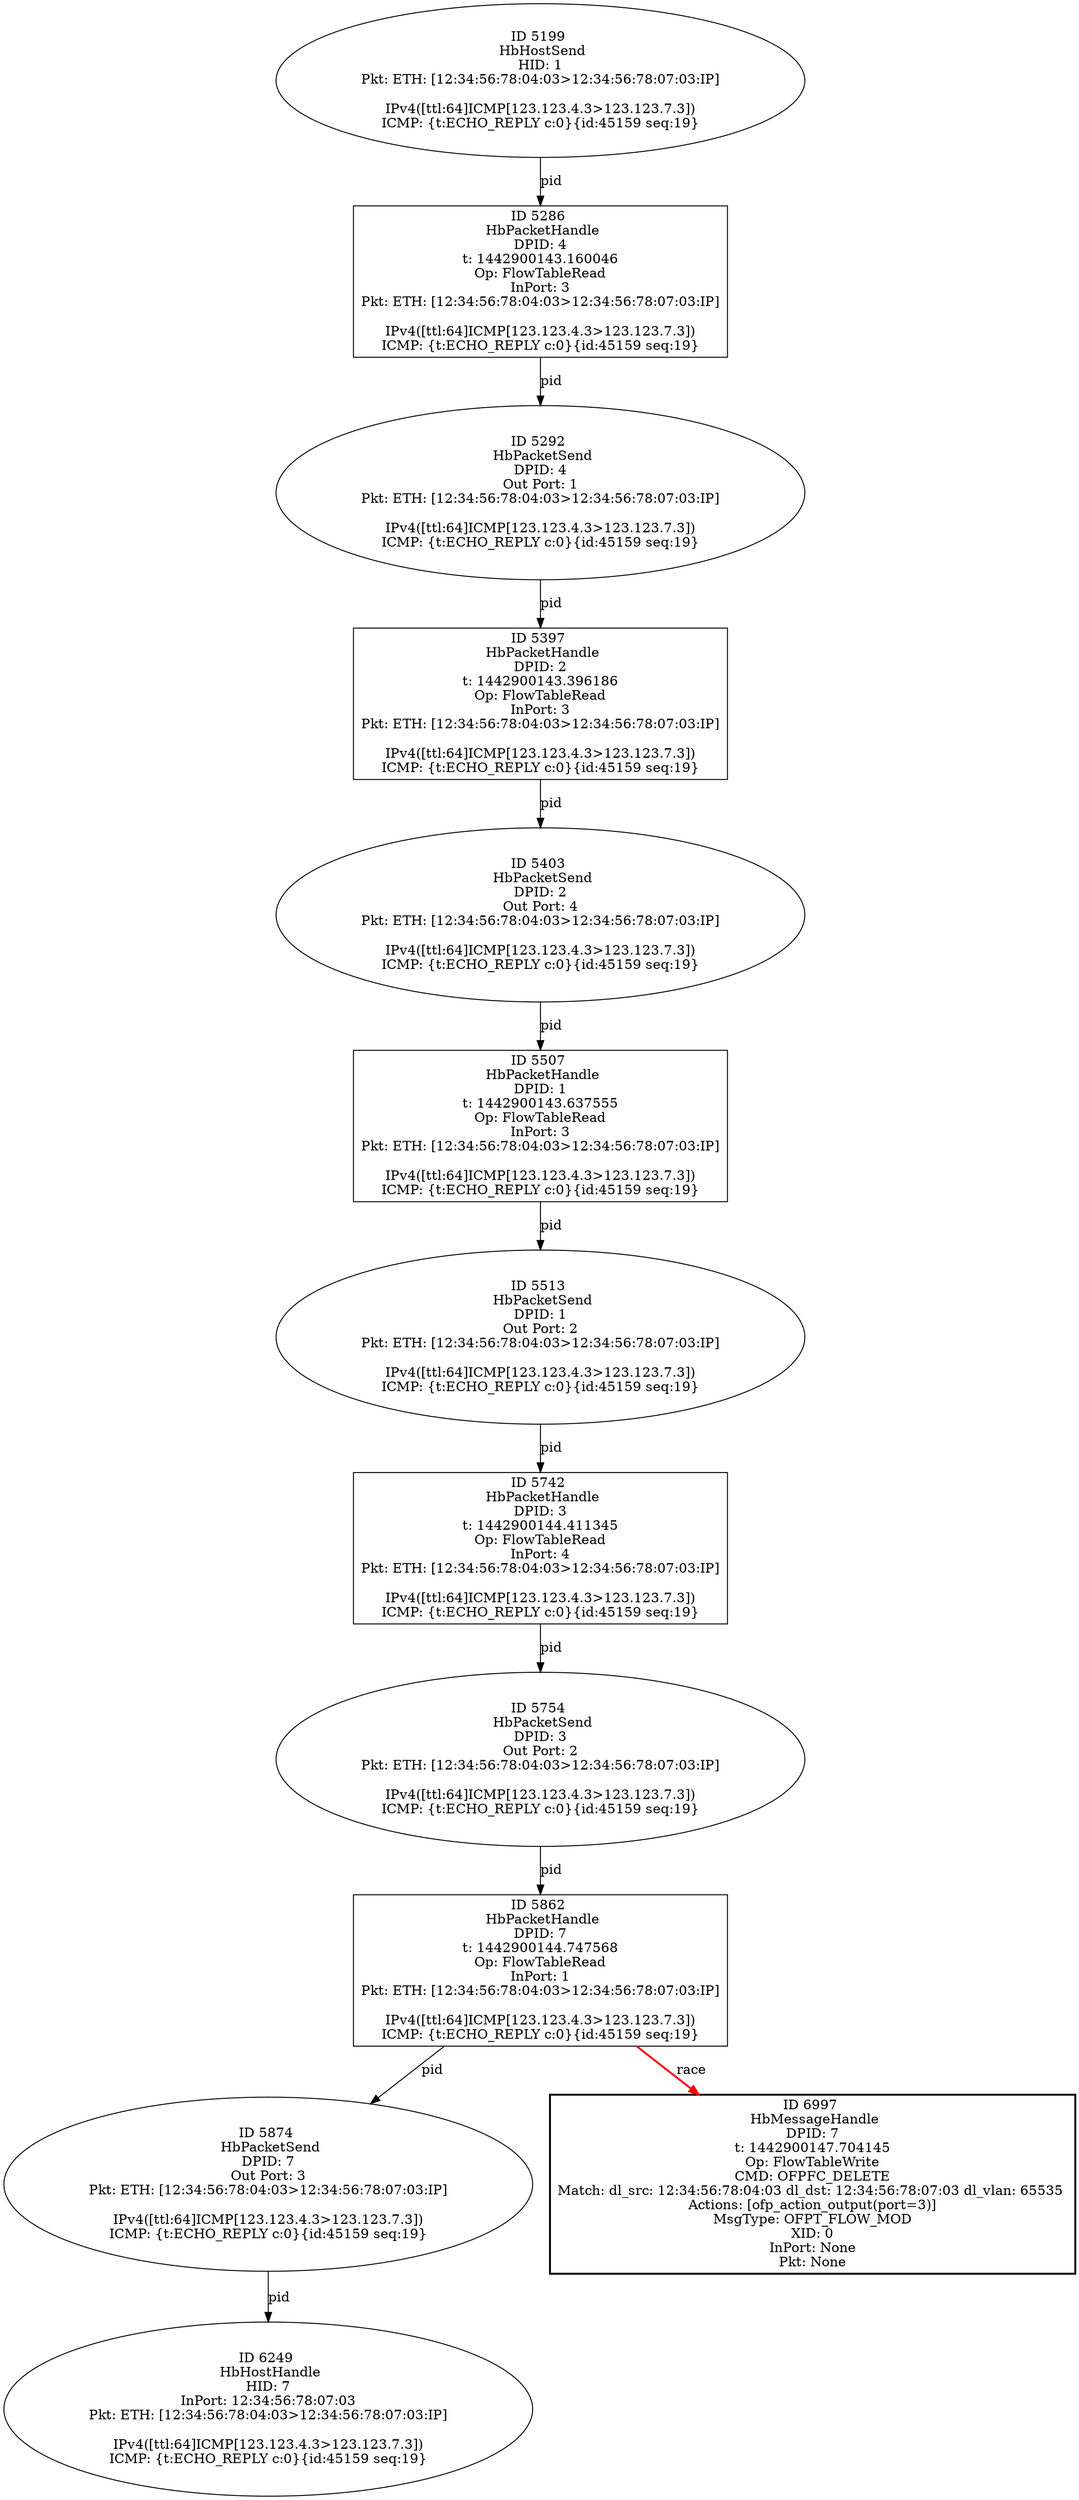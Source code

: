 strict digraph G {
5507 [shape=box, event=<hb_events.HbPacketHandle object at 0x10c2f8050>, label="ID 5507 
 HbPacketHandle
DPID: 1
t: 1442900143.637555
Op: FlowTableRead
InPort: 3
Pkt: ETH: [12:34:56:78:04:03>12:34:56:78:07:03:IP]

IPv4([ttl:64]ICMP[123.123.4.3>123.123.7.3])
ICMP: {t:ECHO_REPLY c:0}{id:45159 seq:19}"];
5862 [shape=box, event=<hb_events.HbPacketHandle object at 0x10c4efe90>, label="ID 5862 
 HbPacketHandle
DPID: 7
t: 1442900144.747568
Op: FlowTableRead
InPort: 1
Pkt: ETH: [12:34:56:78:04:03>12:34:56:78:07:03:IP]

IPv4([ttl:64]ICMP[123.123.4.3>123.123.7.3])
ICMP: {t:ECHO_REPLY c:0}{id:45159 seq:19}"];
5286 [shape=box, event=<hb_events.HbPacketHandle object at 0x10c162bd0>, label="ID 5286 
 HbPacketHandle
DPID: 4
t: 1442900143.160046
Op: FlowTableRead
InPort: 3
Pkt: ETH: [12:34:56:78:04:03>12:34:56:78:07:03:IP]

IPv4([ttl:64]ICMP[123.123.4.3>123.123.7.3])
ICMP: {t:ECHO_REPLY c:0}{id:45159 seq:19}"];
5513 [shape=oval, event=<hb_events.HbPacketSend object at 0x10c272e10>, label="ID 5513 
 HbPacketSend
DPID: 1
Out Port: 2
Pkt: ETH: [12:34:56:78:04:03>12:34:56:78:07:03:IP]

IPv4([ttl:64]ICMP[123.123.4.3>123.123.7.3])
ICMP: {t:ECHO_REPLY c:0}{id:45159 seq:19}"];
5292 [shape=oval, event=<hb_events.HbPacketSend object at 0x10c16e710>, label="ID 5292 
 HbPacketSend
DPID: 4
Out Port: 1
Pkt: ETH: [12:34:56:78:04:03>12:34:56:78:07:03:IP]

IPv4([ttl:64]ICMP[123.123.4.3>123.123.7.3])
ICMP: {t:ECHO_REPLY c:0}{id:45159 seq:19}"];
5742 [shape=box, event=<hb_events.HbPacketHandle object at 0x10c4cc0d0>, label="ID 5742 
 HbPacketHandle
DPID: 3
t: 1442900144.411345
Op: FlowTableRead
InPort: 4
Pkt: ETH: [12:34:56:78:04:03>12:34:56:78:07:03:IP]

IPv4([ttl:64]ICMP[123.123.4.3>123.123.7.3])
ICMP: {t:ECHO_REPLY c:0}{id:45159 seq:19}"];
5199 [shape=oval, event=<hb_events.HbHostSend object at 0x10c0e1590>, label="ID 5199 
 HbHostSend
HID: 1
Pkt: ETH: [12:34:56:78:04:03>12:34:56:78:07:03:IP]

IPv4([ttl:64]ICMP[123.123.4.3>123.123.7.3])
ICMP: {t:ECHO_REPLY c:0}{id:45159 seq:19}"];
5874 [shape=oval, event=<hb_events.HbPacketSend object at 0x10c546710>, label="ID 5874 
 HbPacketSend
DPID: 7
Out Port: 3
Pkt: ETH: [12:34:56:78:04:03>12:34:56:78:07:03:IP]

IPv4([ttl:64]ICMP[123.123.4.3>123.123.7.3])
ICMP: {t:ECHO_REPLY c:0}{id:45159 seq:19}"];
5397 [shape=box, event=<hb_events.HbPacketHandle object at 0x10c203590>, label="ID 5397 
 HbPacketHandle
DPID: 2
t: 1442900143.396186
Op: FlowTableRead
InPort: 3
Pkt: ETH: [12:34:56:78:04:03>12:34:56:78:07:03:IP]

IPv4([ttl:64]ICMP[123.123.4.3>123.123.7.3])
ICMP: {t:ECHO_REPLY c:0}{id:45159 seq:19}"];
6249 [shape=oval, event=<hb_events.HbHostHandle object at 0x10c78a990>, label="ID 6249 
 HbHostHandle
HID: 7
InPort: 12:34:56:78:07:03
Pkt: ETH: [12:34:56:78:04:03>12:34:56:78:07:03:IP]

IPv4([ttl:64]ICMP[123.123.4.3>123.123.7.3])
ICMP: {t:ECHO_REPLY c:0}{id:45159 seq:19}"];
5754 [shape=oval, event=<hb_events.HbPacketSend object at 0x10c4a5e50>, label="ID 5754 
 HbPacketSend
DPID: 3
Out Port: 2
Pkt: ETH: [12:34:56:78:04:03>12:34:56:78:07:03:IP]

IPv4([ttl:64]ICMP[123.123.4.3>123.123.7.3])
ICMP: {t:ECHO_REPLY c:0}{id:45159 seq:19}"];
5403 [shape=oval, event=<hb_events.HbPacketSend object at 0x10c217510>, label="ID 5403 
 HbPacketSend
DPID: 2
Out Port: 4
Pkt: ETH: [12:34:56:78:04:03>12:34:56:78:07:03:IP]

IPv4([ttl:64]ICMP[123.123.4.3>123.123.7.3])
ICMP: {t:ECHO_REPLY c:0}{id:45159 seq:19}"];
6997 [shape=box, style=bold, event=<hb_events.HbMessageHandle object at 0x10cb91790>, label="ID 6997 
 HbMessageHandle
DPID: 7
t: 1442900147.704145
Op: FlowTableWrite
CMD: OFPFC_DELETE
Match: dl_src: 12:34:56:78:04:03 dl_dst: 12:34:56:78:07:03 dl_vlan: 65535 
Actions: [ofp_action_output(port=3)]
MsgType: OFPT_FLOW_MOD
XID: 0
InPort: None
Pkt: None"];
5507 -> 5513  [rel=pid, label=pid];
5862 -> 5874  [rel=pid, label=pid];
5862 -> 6997  [harmful=True, color=red, style=bold, rel=race, label=race];
5286 -> 5292  [rel=pid, label=pid];
5513 -> 5742  [rel=pid, label=pid];
5292 -> 5397  [rel=pid, label=pid];
5742 -> 5754  [rel=pid, label=pid];
5199 -> 5286  [rel=pid, label=pid];
5874 -> 6249  [rel=pid, label=pid];
5397 -> 5403  [rel=pid, label=pid];
5754 -> 5862  [rel=pid, label=pid];
5403 -> 5507  [rel=pid, label=pid];
}
